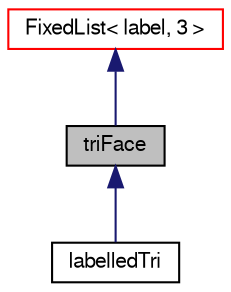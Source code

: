digraph "triFace"
{
  bgcolor="transparent";
  edge [fontname="FreeSans",fontsize="10",labelfontname="FreeSans",labelfontsize="10"];
  node [fontname="FreeSans",fontsize="10",shape=record];
  Node0 [label="triFace",height=0.2,width=0.4,color="black", fillcolor="grey75", style="filled", fontcolor="black"];
  Node1 -> Node0 [dir="back",color="midnightblue",fontsize="10",style="solid",fontname="FreeSans"];
  Node1 [label="FixedList\< label, 3 \>",height=0.2,width=0.4,color="red",URL="$a25894.html"];
  Node0 -> Node3 [dir="back",color="midnightblue",fontsize="10",style="solid",fontname="FreeSans"];
  Node3 [label="labelledTri",height=0.2,width=0.4,color="black",URL="$a30566.html",tooltip="Triangle with additional region number. "];
}
